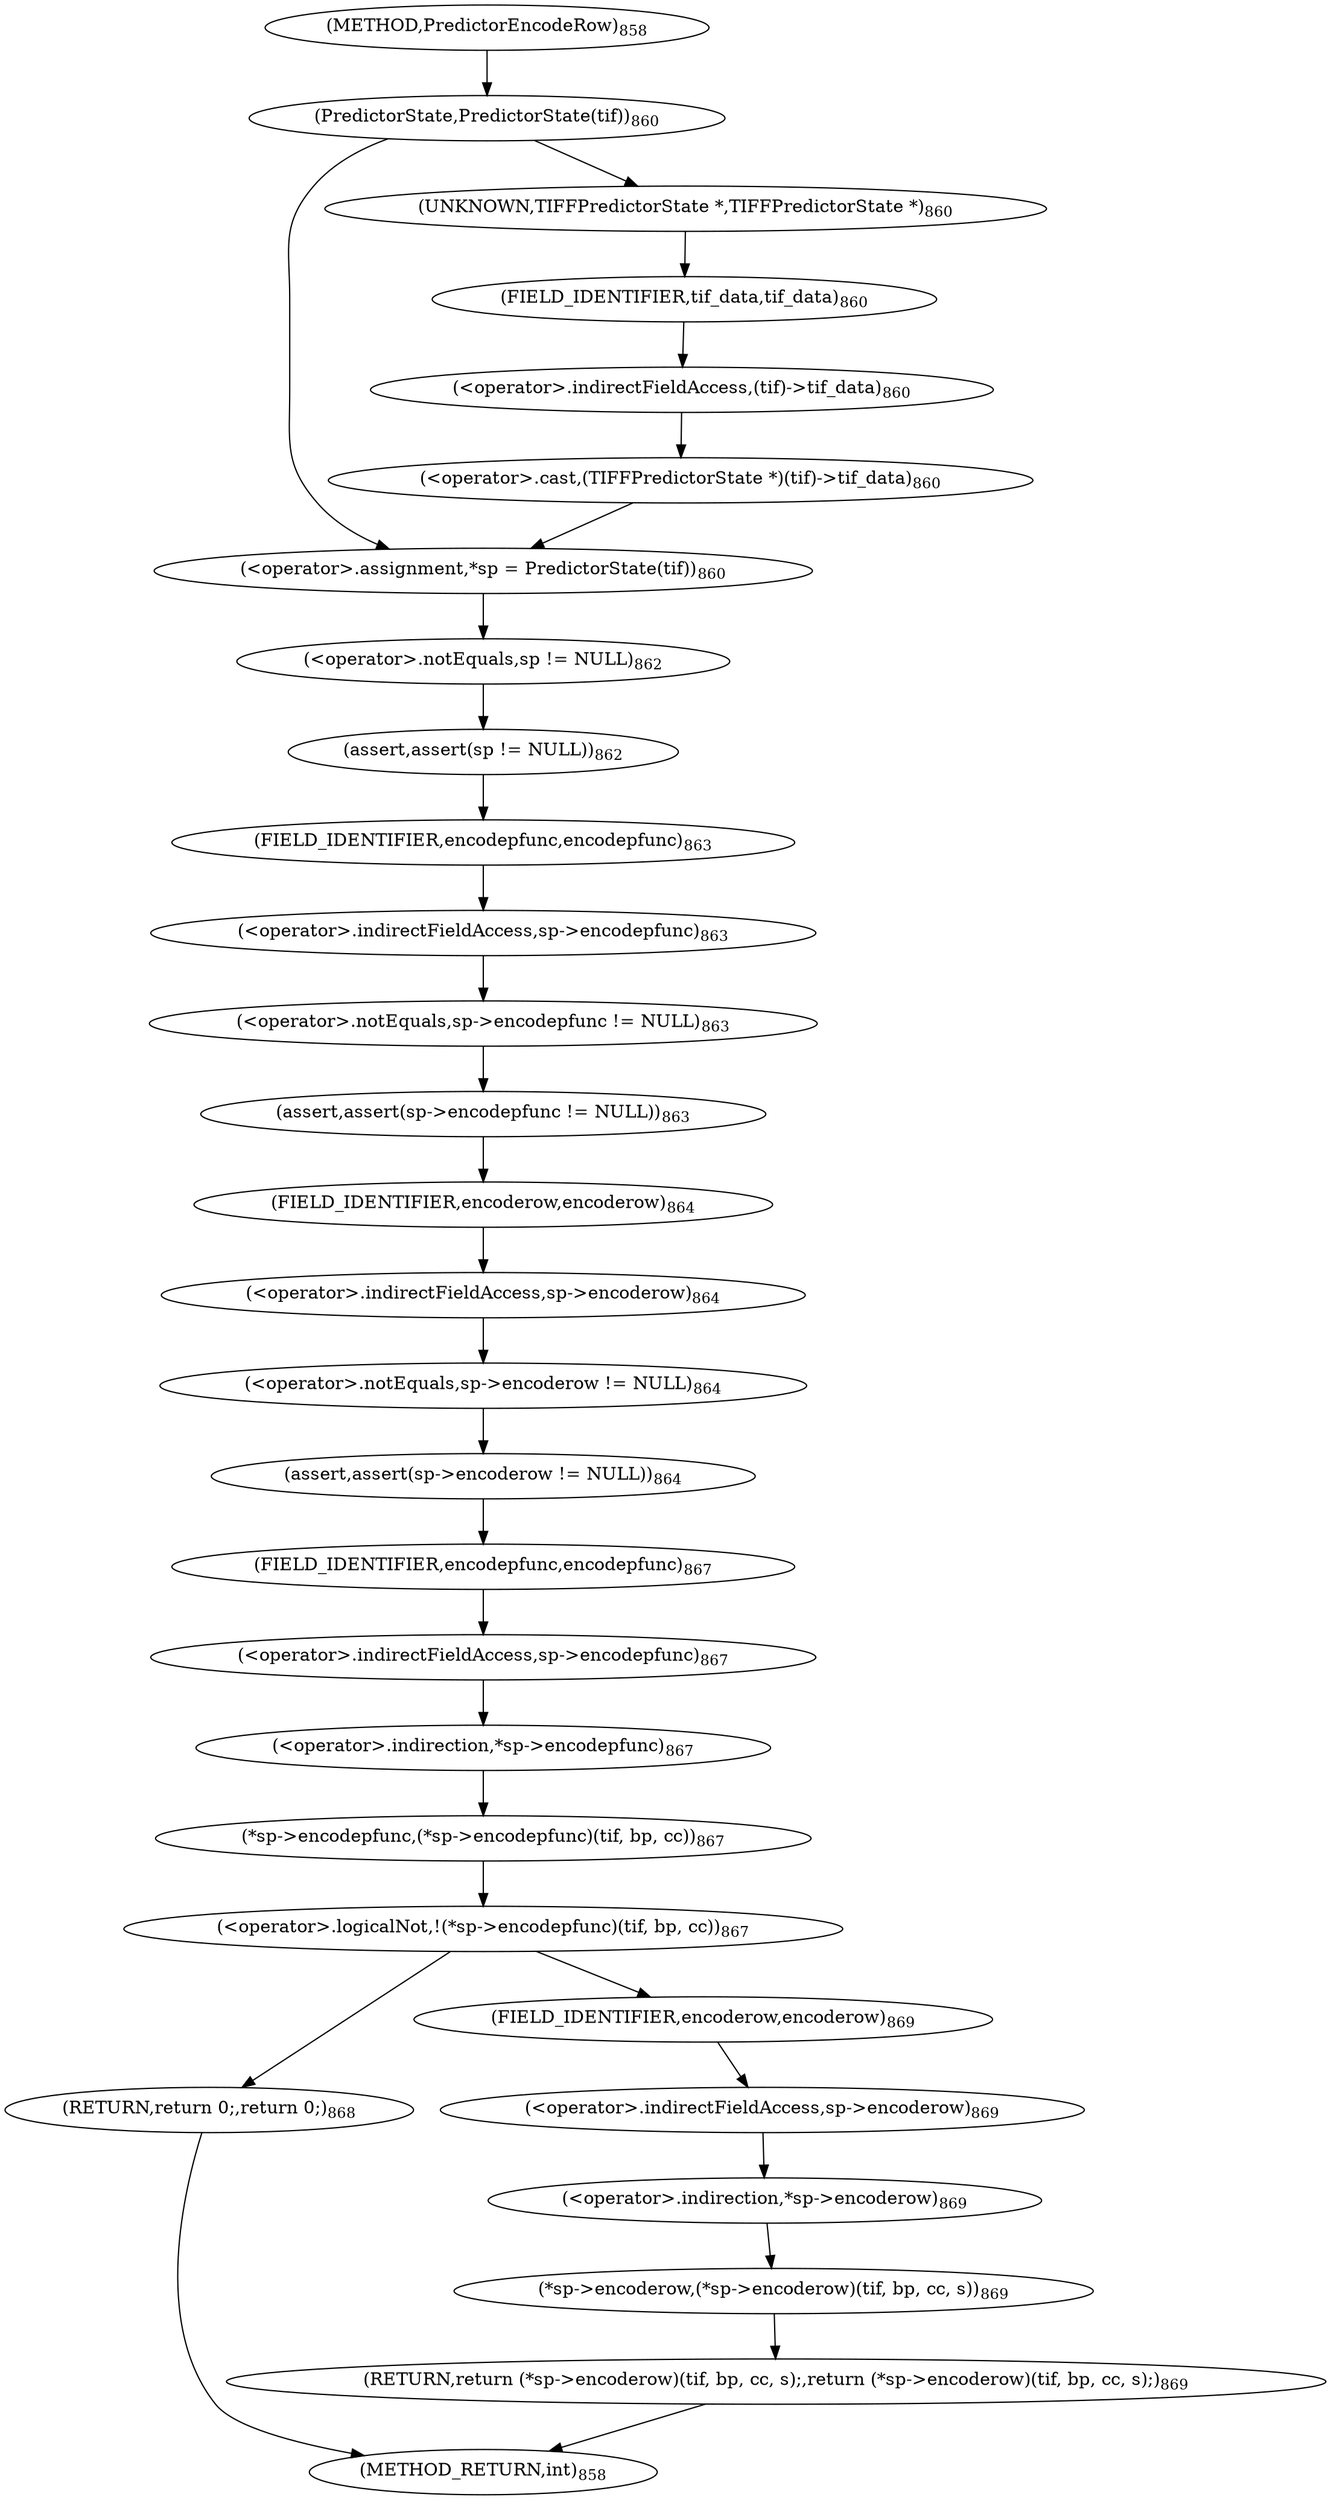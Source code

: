 digraph "PredictorEncodeRow" {  
"39053" [label = <(&lt;operator&gt;.assignment,*sp = PredictorState(tif))<SUB>860</SUB>> ]
"39063" [label = <(assert,assert(sp != NULL))<SUB>862</SUB>> ]
"39067" [label = <(assert,assert(sp-&gt;encodepfunc != NULL))<SUB>863</SUB>> ]
"39073" [label = <(assert,assert(sp-&gt;encoderow != NULL))<SUB>864</SUB>> ]
"39092" [label = <(RETURN,return (*sp-&gt;encoderow)(tif, bp, cc, s);,return (*sp-&gt;encoderow)(tif, bp, cc, s);)<SUB>869</SUB>> ]
"39055" [label = <(PredictorState,PredictorState(tif))<SUB>860</SUB>> ]
"39064" [label = <(&lt;operator&gt;.notEquals,sp != NULL)<SUB>862</SUB>> ]
"39068" [label = <(&lt;operator&gt;.notEquals,sp-&gt;encodepfunc != NULL)<SUB>863</SUB>> ]
"39074" [label = <(&lt;operator&gt;.notEquals,sp-&gt;encoderow != NULL)<SUB>864</SUB>> ]
"39080" [label = <(&lt;operator&gt;.logicalNot,!(*sp-&gt;encodepfunc)(tif, bp, cc))<SUB>867</SUB>> ]
"39093" [label = <(*sp-&gt;encoderow,(*sp-&gt;encoderow)(tif, bp, cc, s))<SUB>869</SUB>> ]
"39069" [label = <(&lt;operator&gt;.indirectFieldAccess,sp-&gt;encodepfunc)<SUB>863</SUB>> ]
"39075" [label = <(&lt;operator&gt;.indirectFieldAccess,sp-&gt;encoderow)<SUB>864</SUB>> ]
"39081" [label = <(*sp-&gt;encodepfunc,(*sp-&gt;encodepfunc)(tif, bp, cc))<SUB>867</SUB>> ]
"39090" [label = <(RETURN,return 0;,return 0;)<SUB>868</SUB>> ]
"39094" [label = <(&lt;operator&gt;.indirection,*sp-&gt;encoderow)<SUB>869</SUB>> ]
"39058" [label = <(&lt;operator&gt;.cast,(TIFFPredictorState *)(tif)-&gt;tif_data)<SUB>860</SUB>> ]
"39071" [label = <(FIELD_IDENTIFIER,encodepfunc,encodepfunc)<SUB>863</SUB>> ]
"39077" [label = <(FIELD_IDENTIFIER,encoderow,encoderow)<SUB>864</SUB>> ]
"39082" [label = <(&lt;operator&gt;.indirection,*sp-&gt;encodepfunc)<SUB>867</SUB>> ]
"39095" [label = <(&lt;operator&gt;.indirectFieldAccess,sp-&gt;encoderow)<SUB>869</SUB>> ]
"39059" [label = <(UNKNOWN,TIFFPredictorState *,TIFFPredictorState *)<SUB>860</SUB>> ]
"39060" [label = <(&lt;operator&gt;.indirectFieldAccess,(tif)-&gt;tif_data)<SUB>860</SUB>> ]
"39083" [label = <(&lt;operator&gt;.indirectFieldAccess,sp-&gt;encodepfunc)<SUB>867</SUB>> ]
"39097" [label = <(FIELD_IDENTIFIER,encoderow,encoderow)<SUB>869</SUB>> ]
"39062" [label = <(FIELD_IDENTIFIER,tif_data,tif_data)<SUB>860</SUB>> ]
"39085" [label = <(FIELD_IDENTIFIER,encodepfunc,encodepfunc)<SUB>867</SUB>> ]
"39046" [label = <(METHOD,PredictorEncodeRow)<SUB>858</SUB>> ]
"39102" [label = <(METHOD_RETURN,int)<SUB>858</SUB>> ]
  "39053" -> "39064" 
  "39063" -> "39071" 
  "39067" -> "39077" 
  "39073" -> "39085" 
  "39092" -> "39102" 
  "39055" -> "39059" 
  "39055" -> "39053" 
  "39064" -> "39063" 
  "39068" -> "39067" 
  "39074" -> "39073" 
  "39080" -> "39090" 
  "39080" -> "39097" 
  "39093" -> "39092" 
  "39069" -> "39068" 
  "39075" -> "39074" 
  "39081" -> "39080" 
  "39090" -> "39102" 
  "39094" -> "39093" 
  "39058" -> "39053" 
  "39071" -> "39069" 
  "39077" -> "39075" 
  "39082" -> "39081" 
  "39095" -> "39094" 
  "39059" -> "39062" 
  "39060" -> "39058" 
  "39083" -> "39082" 
  "39097" -> "39095" 
  "39062" -> "39060" 
  "39085" -> "39083" 
  "39046" -> "39055" 
}
